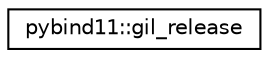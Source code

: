digraph "Graphical Class Hierarchy"
{
  edge [fontname="Helvetica",fontsize="10",labelfontname="Helvetica",labelfontsize="10"];
  node [fontname="Helvetica",fontsize="10",shape=record];
  rankdir="LR";
  Node1 [label="pybind11::gil_release",height=0.2,width=0.4,color="black", fillcolor="white", style="filled",URL="$classpybind11_1_1gil__release.html"];
}
